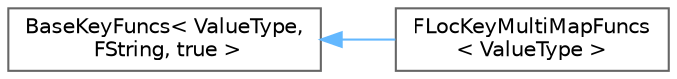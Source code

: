digraph "Graphical Class Hierarchy"
{
 // INTERACTIVE_SVG=YES
 // LATEX_PDF_SIZE
  bgcolor="transparent";
  edge [fontname=Helvetica,fontsize=10,labelfontname=Helvetica,labelfontsize=10];
  node [fontname=Helvetica,fontsize=10,shape=box,height=0.2,width=0.4];
  rankdir="LR";
  Node0 [id="Node000000",label="BaseKeyFuncs\< ValueType,\l FString, true \>",height=0.2,width=0.4,color="grey40", fillcolor="white", style="filled",URL="$d8/d90/structBaseKeyFuncs.html",tooltip=" "];
  Node0 -> Node1 [id="edge2893_Node000000_Node000001",dir="back",color="steelblue1",style="solid",tooltip=" "];
  Node1 [id="Node000001",label="FLocKeyMultiMapFuncs\l\< ValueType \>",height=0.2,width=0.4,color="grey40", fillcolor="white", style="filled",URL="$d1/dee/structFLocKeyMultiMapFuncs.html",tooltip="Case sensitive hashing function for TMultiMap."];
}
